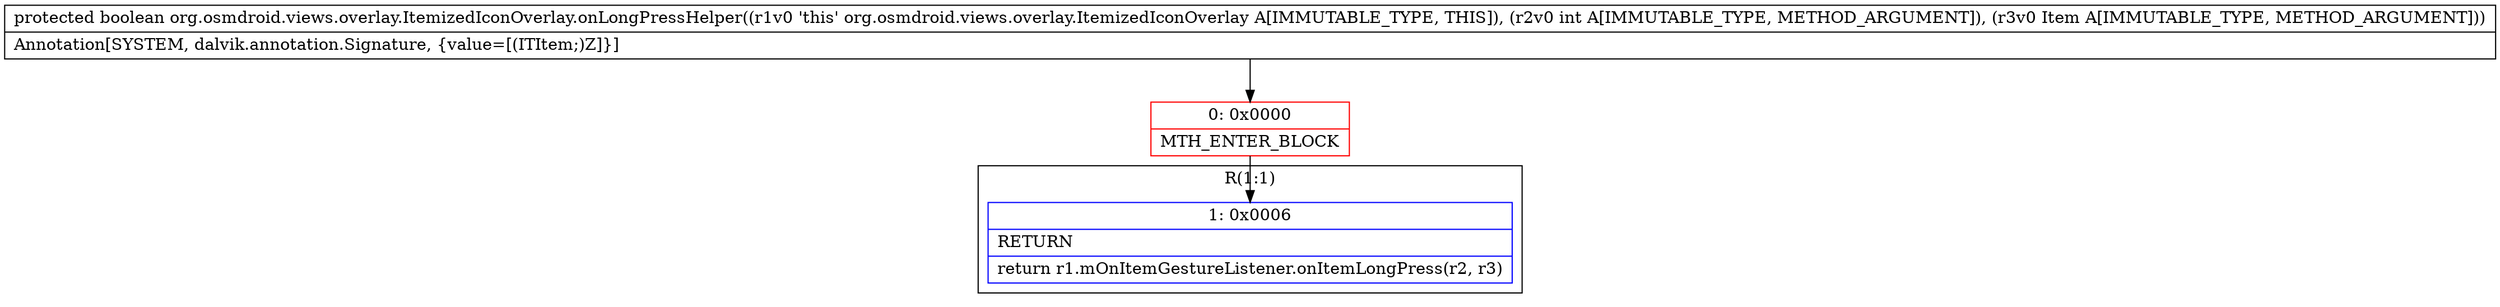 digraph "CFG fororg.osmdroid.views.overlay.ItemizedIconOverlay.onLongPressHelper(ILorg\/osmdroid\/views\/overlay\/OverlayItem;)Z" {
subgraph cluster_Region_2095069284 {
label = "R(1:1)";
node [shape=record,color=blue];
Node_1 [shape=record,label="{1\:\ 0x0006|RETURN\l|return r1.mOnItemGestureListener.onItemLongPress(r2, r3)\l}"];
}
Node_0 [shape=record,color=red,label="{0\:\ 0x0000|MTH_ENTER_BLOCK\l}"];
MethodNode[shape=record,label="{protected boolean org.osmdroid.views.overlay.ItemizedIconOverlay.onLongPressHelper((r1v0 'this' org.osmdroid.views.overlay.ItemizedIconOverlay A[IMMUTABLE_TYPE, THIS]), (r2v0 int A[IMMUTABLE_TYPE, METHOD_ARGUMENT]), (r3v0 Item A[IMMUTABLE_TYPE, METHOD_ARGUMENT]))  | Annotation[SYSTEM, dalvik.annotation.Signature, \{value=[(ITItem;)Z]\}]\l}"];
MethodNode -> Node_0;
Node_0 -> Node_1;
}

